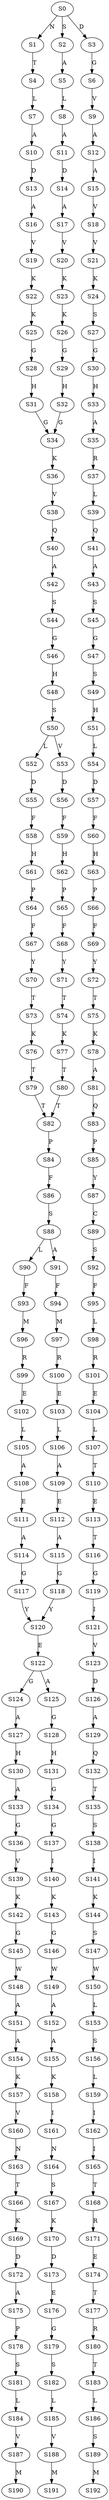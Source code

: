 strict digraph  {
	S0 -> S1 [ label = N ];
	S0 -> S2 [ label = S ];
	S0 -> S3 [ label = D ];
	S1 -> S4 [ label = T ];
	S2 -> S5 [ label = A ];
	S3 -> S6 [ label = G ];
	S4 -> S7 [ label = L ];
	S5 -> S8 [ label = L ];
	S6 -> S9 [ label = V ];
	S7 -> S10 [ label = A ];
	S8 -> S11 [ label = A ];
	S9 -> S12 [ label = A ];
	S10 -> S13 [ label = D ];
	S11 -> S14 [ label = D ];
	S12 -> S15 [ label = A ];
	S13 -> S16 [ label = A ];
	S14 -> S17 [ label = A ];
	S15 -> S18 [ label = V ];
	S16 -> S19 [ label = V ];
	S17 -> S20 [ label = V ];
	S18 -> S21 [ label = V ];
	S19 -> S22 [ label = K ];
	S20 -> S23 [ label = K ];
	S21 -> S24 [ label = K ];
	S22 -> S25 [ label = K ];
	S23 -> S26 [ label = K ];
	S24 -> S27 [ label = S ];
	S25 -> S28 [ label = G ];
	S26 -> S29 [ label = G ];
	S27 -> S30 [ label = G ];
	S28 -> S31 [ label = H ];
	S29 -> S32 [ label = H ];
	S30 -> S33 [ label = H ];
	S31 -> S34 [ label = G ];
	S32 -> S34 [ label = G ];
	S33 -> S35 [ label = A ];
	S34 -> S36 [ label = K ];
	S35 -> S37 [ label = R ];
	S36 -> S38 [ label = V ];
	S37 -> S39 [ label = L ];
	S38 -> S40 [ label = Q ];
	S39 -> S41 [ label = Q ];
	S40 -> S42 [ label = A ];
	S41 -> S43 [ label = A ];
	S42 -> S44 [ label = S ];
	S43 -> S45 [ label = S ];
	S44 -> S46 [ label = G ];
	S45 -> S47 [ label = G ];
	S46 -> S48 [ label = H ];
	S47 -> S49 [ label = S ];
	S48 -> S50 [ label = S ];
	S49 -> S51 [ label = H ];
	S50 -> S52 [ label = L ];
	S50 -> S53 [ label = V ];
	S51 -> S54 [ label = L ];
	S52 -> S55 [ label = D ];
	S53 -> S56 [ label = D ];
	S54 -> S57 [ label = D ];
	S55 -> S58 [ label = F ];
	S56 -> S59 [ label = F ];
	S57 -> S60 [ label = F ];
	S58 -> S61 [ label = H ];
	S59 -> S62 [ label = H ];
	S60 -> S63 [ label = H ];
	S61 -> S64 [ label = P ];
	S62 -> S65 [ label = P ];
	S63 -> S66 [ label = P ];
	S64 -> S67 [ label = F ];
	S65 -> S68 [ label = F ];
	S66 -> S69 [ label = F ];
	S67 -> S70 [ label = Y ];
	S68 -> S71 [ label = Y ];
	S69 -> S72 [ label = Y ];
	S70 -> S73 [ label = T ];
	S71 -> S74 [ label = T ];
	S72 -> S75 [ label = T ];
	S73 -> S76 [ label = K ];
	S74 -> S77 [ label = K ];
	S75 -> S78 [ label = K ];
	S76 -> S79 [ label = T ];
	S77 -> S80 [ label = T ];
	S78 -> S81 [ label = A ];
	S79 -> S82 [ label = T ];
	S80 -> S82 [ label = T ];
	S81 -> S83 [ label = Q ];
	S82 -> S84 [ label = P ];
	S83 -> S85 [ label = P ];
	S84 -> S86 [ label = F ];
	S85 -> S87 [ label = Y ];
	S86 -> S88 [ label = S ];
	S87 -> S89 [ label = C ];
	S88 -> S90 [ label = L ];
	S88 -> S91 [ label = A ];
	S89 -> S92 [ label = S ];
	S90 -> S93 [ label = F ];
	S91 -> S94 [ label = F ];
	S92 -> S95 [ label = F ];
	S93 -> S96 [ label = M ];
	S94 -> S97 [ label = M ];
	S95 -> S98 [ label = L ];
	S96 -> S99 [ label = R ];
	S97 -> S100 [ label = R ];
	S98 -> S101 [ label = R ];
	S99 -> S102 [ label = E ];
	S100 -> S103 [ label = E ];
	S101 -> S104 [ label = E ];
	S102 -> S105 [ label = L ];
	S103 -> S106 [ label = L ];
	S104 -> S107 [ label = L ];
	S105 -> S108 [ label = A ];
	S106 -> S109 [ label = A ];
	S107 -> S110 [ label = T ];
	S108 -> S111 [ label = E ];
	S109 -> S112 [ label = E ];
	S110 -> S113 [ label = E ];
	S111 -> S114 [ label = A ];
	S112 -> S115 [ label = A ];
	S113 -> S116 [ label = T ];
	S114 -> S117 [ label = G ];
	S115 -> S118 [ label = G ];
	S116 -> S119 [ label = G ];
	S117 -> S120 [ label = Y ];
	S118 -> S120 [ label = Y ];
	S119 -> S121 [ label = I ];
	S120 -> S122 [ label = E ];
	S121 -> S123 [ label = V ];
	S122 -> S124 [ label = G ];
	S122 -> S125 [ label = A ];
	S123 -> S126 [ label = D ];
	S124 -> S127 [ label = A ];
	S125 -> S128 [ label = G ];
	S126 -> S129 [ label = A ];
	S127 -> S130 [ label = H ];
	S128 -> S131 [ label = H ];
	S129 -> S132 [ label = Q ];
	S130 -> S133 [ label = A ];
	S131 -> S134 [ label = G ];
	S132 -> S135 [ label = T ];
	S133 -> S136 [ label = G ];
	S134 -> S137 [ label = G ];
	S135 -> S138 [ label = S ];
	S136 -> S139 [ label = V ];
	S137 -> S140 [ label = I ];
	S138 -> S141 [ label = I ];
	S139 -> S142 [ label = K ];
	S140 -> S143 [ label = K ];
	S141 -> S144 [ label = K ];
	S142 -> S145 [ label = G ];
	S143 -> S146 [ label = G ];
	S144 -> S147 [ label = S ];
	S145 -> S148 [ label = W ];
	S146 -> S149 [ label = W ];
	S147 -> S150 [ label = W ];
	S148 -> S151 [ label = A ];
	S149 -> S152 [ label = A ];
	S150 -> S153 [ label = L ];
	S151 -> S154 [ label = A ];
	S152 -> S155 [ label = A ];
	S153 -> S156 [ label = S ];
	S154 -> S157 [ label = K ];
	S155 -> S158 [ label = K ];
	S156 -> S159 [ label = L ];
	S157 -> S160 [ label = V ];
	S158 -> S161 [ label = I ];
	S159 -> S162 [ label = I ];
	S160 -> S163 [ label = N ];
	S161 -> S164 [ label = N ];
	S162 -> S165 [ label = I ];
	S163 -> S166 [ label = T ];
	S164 -> S167 [ label = S ];
	S165 -> S168 [ label = T ];
	S166 -> S169 [ label = K ];
	S167 -> S170 [ label = K ];
	S168 -> S171 [ label = R ];
	S169 -> S172 [ label = D ];
	S170 -> S173 [ label = D ];
	S171 -> S174 [ label = E ];
	S172 -> S175 [ label = A ];
	S173 -> S176 [ label = E ];
	S174 -> S177 [ label = T ];
	S175 -> S178 [ label = P ];
	S176 -> S179 [ label = G ];
	S177 -> S180 [ label = R ];
	S178 -> S181 [ label = S ];
	S179 -> S182 [ label = S ];
	S180 -> S183 [ label = T ];
	S181 -> S184 [ label = L ];
	S182 -> S185 [ label = L ];
	S183 -> S186 [ label = L ];
	S184 -> S187 [ label = V ];
	S185 -> S188 [ label = V ];
	S186 -> S189 [ label = S ];
	S187 -> S190 [ label = M ];
	S188 -> S191 [ label = M ];
	S189 -> S192 [ label = M ];
}

